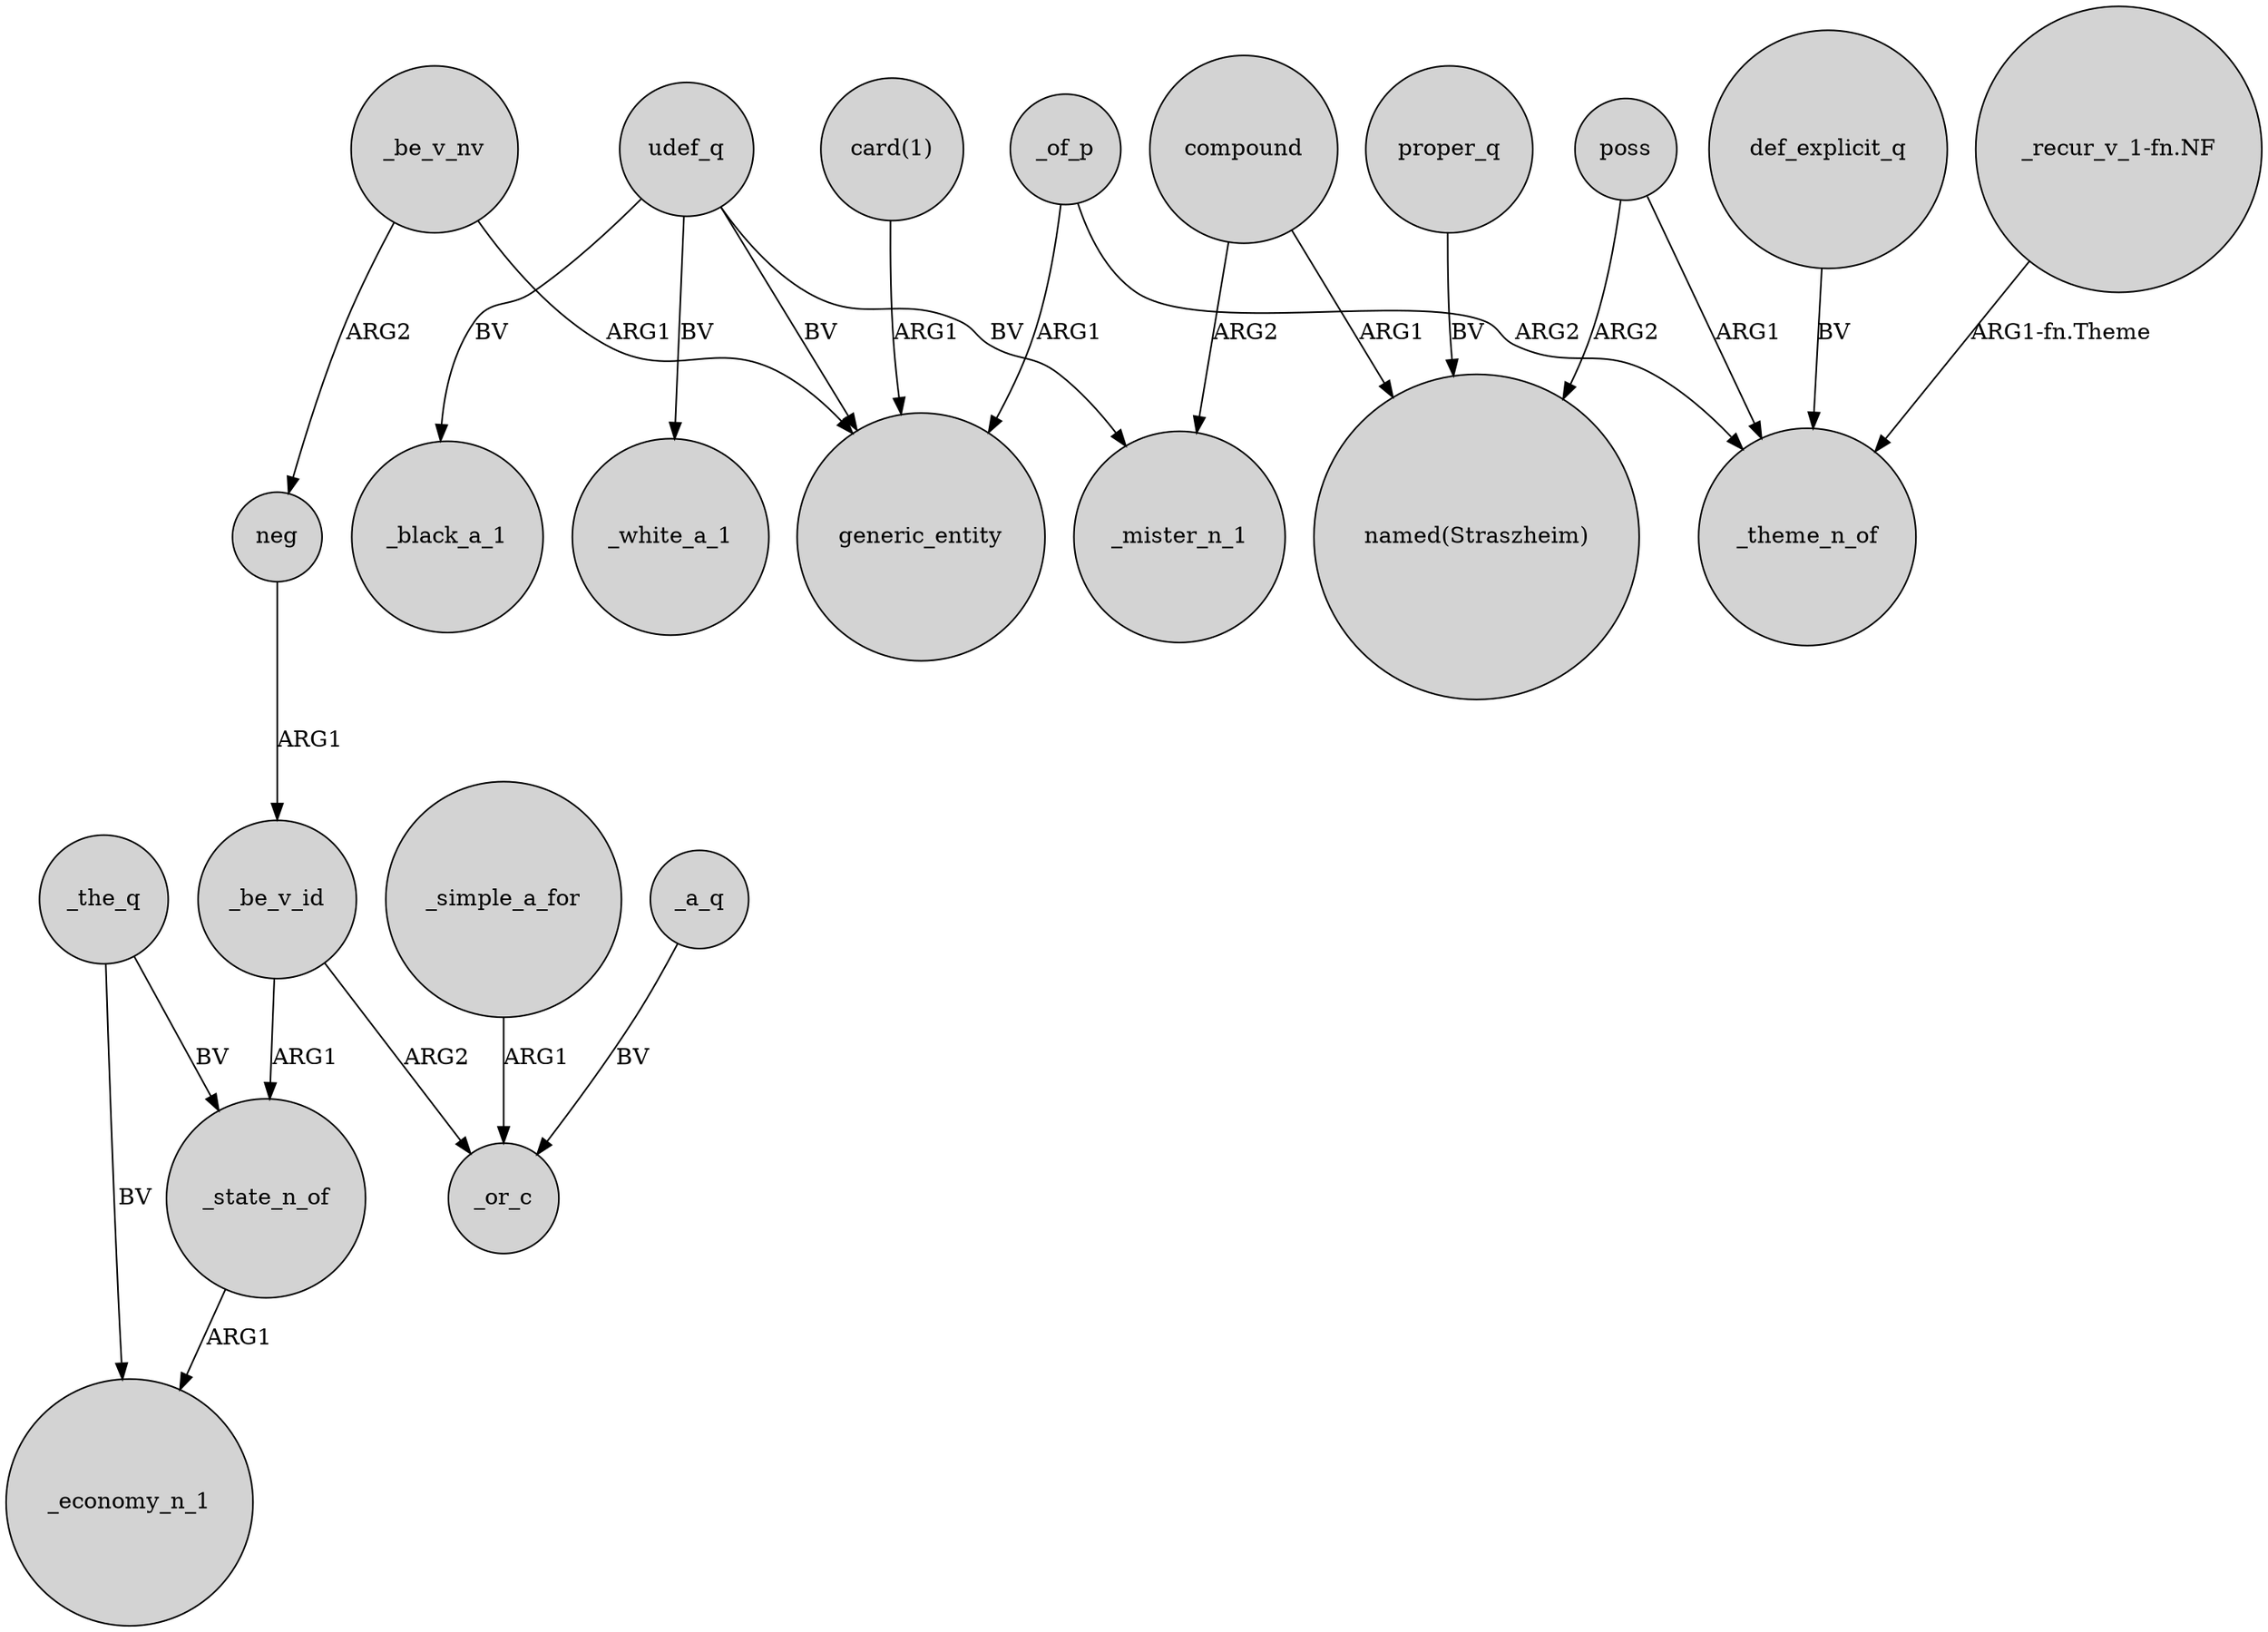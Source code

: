 digraph {
	node [shape=circle style=filled]
	_state_n_of -> _economy_n_1 [label=ARG1]
	_simple_a_for -> _or_c [label=ARG1]
	udef_q -> generic_entity [label=BV]
	udef_q -> _black_a_1 [label=BV]
	udef_q -> _white_a_1 [label=BV]
	compound -> _mister_n_1 [label=ARG2]
	udef_q -> _mister_n_1 [label=BV]
	poss -> "named(Straszheim)" [label=ARG2]
	_the_q -> _economy_n_1 [label=BV]
	_a_q -> _or_c [label=BV]
	_be_v_id -> _state_n_of [label=ARG1]
	def_explicit_q -> _theme_n_of [label=BV]
	_the_q -> _state_n_of [label=BV]
	_be_v_id -> _or_c [label=ARG2]
	_be_v_nv -> neg [label=ARG2]
	"_recur_v_1-fn.NF" -> _theme_n_of [label="ARG1-fn.Theme"]
	_of_p -> _theme_n_of [label=ARG2]
	proper_q -> "named(Straszheim)" [label=BV]
	"card(1)" -> generic_entity [label=ARG1]
	neg -> _be_v_id [label=ARG1]
	_be_v_nv -> generic_entity [label=ARG1]
	compound -> "named(Straszheim)" [label=ARG1]
	poss -> _theme_n_of [label=ARG1]
	_of_p -> generic_entity [label=ARG1]
}
